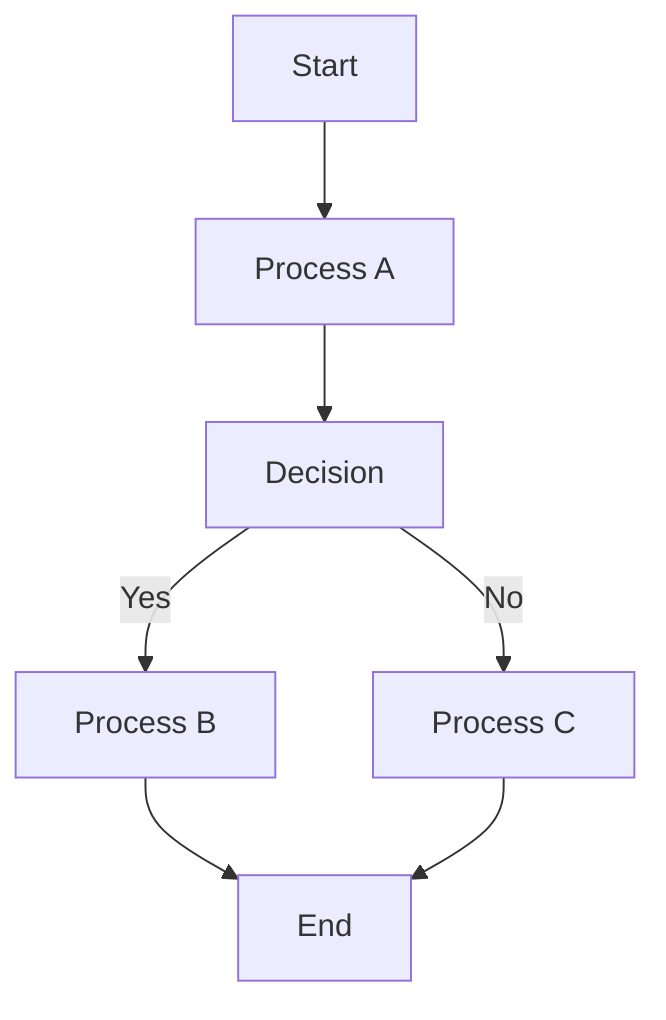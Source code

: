 graph TD;
  A["Start"] --> B["Process A"];
  B --> C["Decision"];
  C -->|Yes| D["Process B"];
  C -->|No| E["Process C"];
  D --> F["End"];
  E --> F["End"];